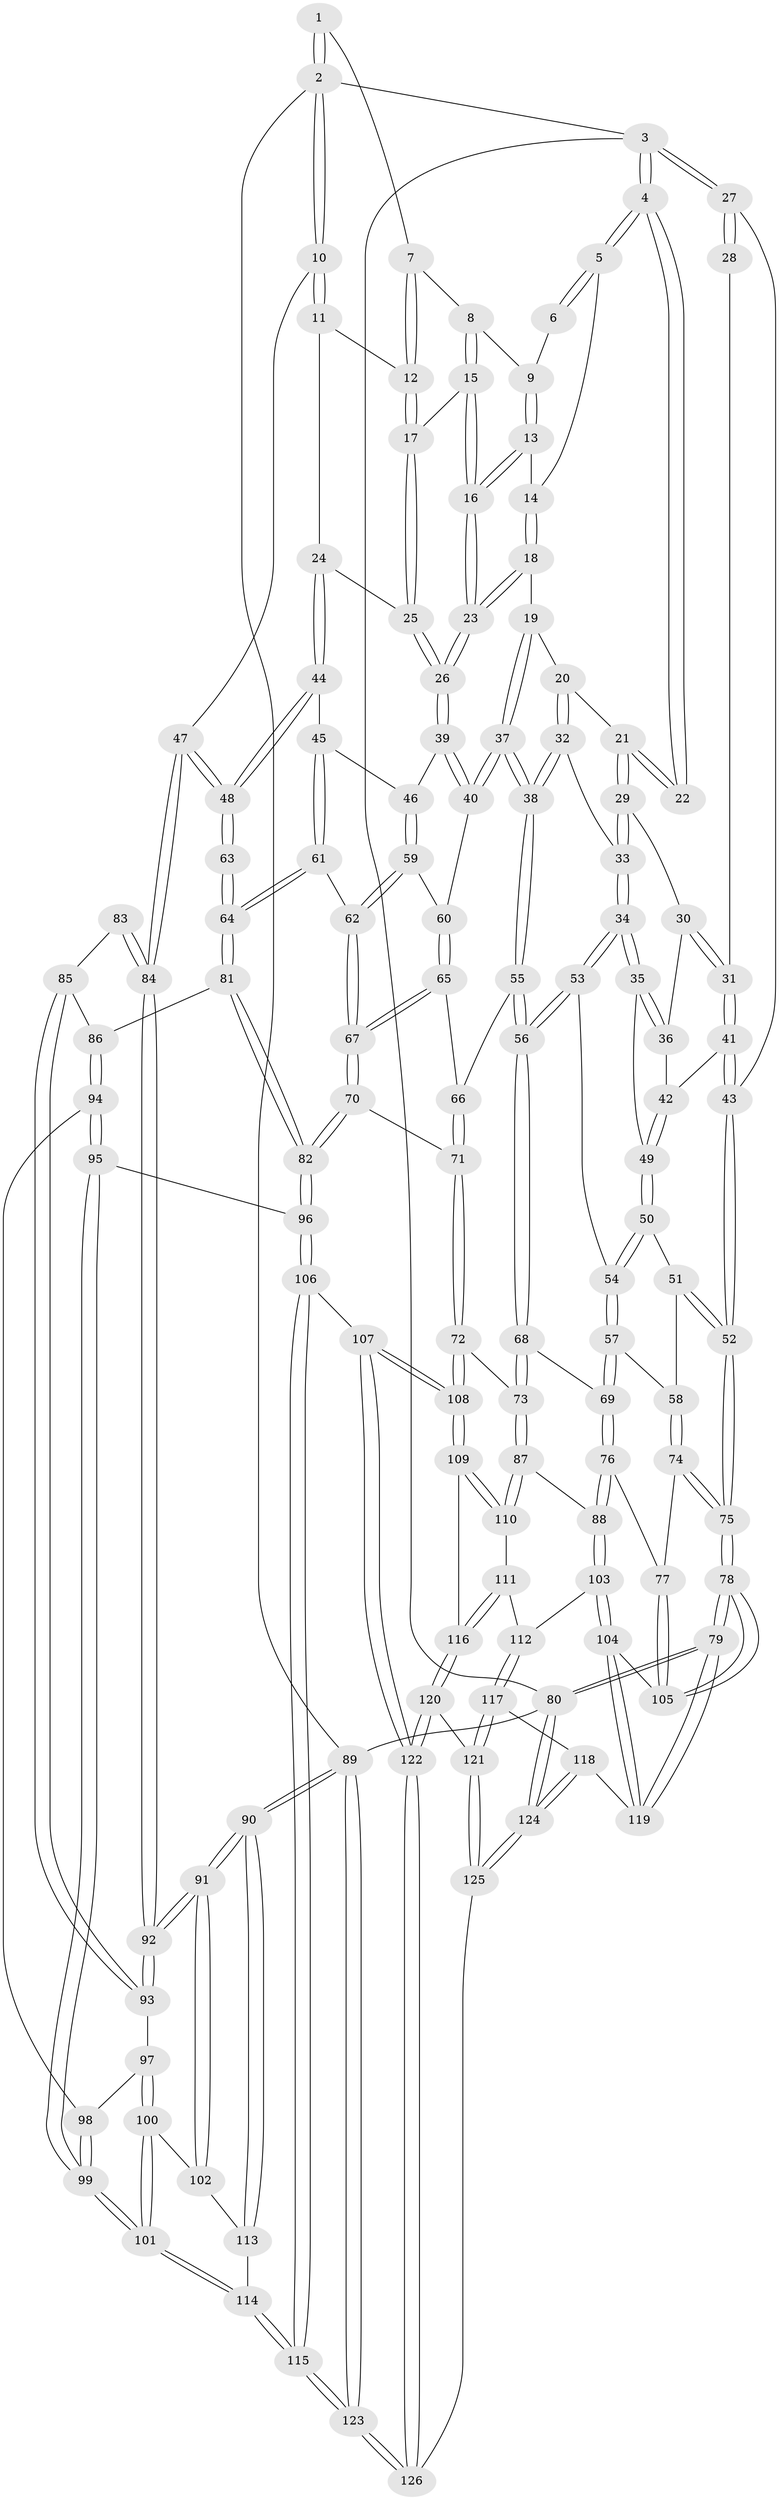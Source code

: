 // coarse degree distribution, {3: 0.08, 6: 0.05333333333333334, 8: 0.013333333333333334, 5: 0.37333333333333335, 4: 0.48}
// Generated by graph-tools (version 1.1) at 2025/52/02/27/25 19:52:38]
// undirected, 126 vertices, 312 edges
graph export_dot {
graph [start="1"]
  node [color=gray90,style=filled];
  1 [pos="+0.8411507022098498+0"];
  2 [pos="+1+0"];
  3 [pos="+0+0"];
  4 [pos="+0.2905815374479622+0"];
  5 [pos="+0.33727934487364974+0"];
  6 [pos="+0.5908974117656743+0"];
  7 [pos="+0.7576854570692199+0.05143312653908295"];
  8 [pos="+0.6775959380449612+0.05062972259340855"];
  9 [pos="+0.6616716116491104+0.020600836723349468"];
  10 [pos="+1+0"];
  11 [pos="+0.8849521817140515+0.06651668867580297"];
  12 [pos="+0.8146943807599347+0.08358083438755946"];
  13 [pos="+0.5436337859778991+0.10645377556356324"];
  14 [pos="+0.37326988463790073+0"];
  15 [pos="+0.6765675934936515+0.06180694157285085"];
  16 [pos="+0.5886633383174577+0.19532808710169858"];
  17 [pos="+0.750850648779808+0.16505226599884656"];
  18 [pos="+0.42568239475767355+0.19901170763267437"];
  19 [pos="+0.3992019814666239+0.22904763293494151"];
  20 [pos="+0.32785753772389603+0.22234004446810046"];
  21 [pos="+0.2003363086887316+0.08874823372985562"];
  22 [pos="+0.19579763313520435+0.06957572574518717"];
  23 [pos="+0.5894740424968566+0.22416056735854858"];
  24 [pos="+0.8518483163320323+0.24715126667450635"];
  25 [pos="+0.7450682089680705+0.20447021276552263"];
  26 [pos="+0.6177244752569806+0.2693084189858723"];
  27 [pos="+0+0.1122797099702983"];
  28 [pos="+0.08579868961546291+0.12082353198653606"];
  29 [pos="+0.19088938652132495+0.19554622973391864"];
  30 [pos="+0.15685413204279308+0.23159071012216748"];
  31 [pos="+0.04518117094962913+0.2617600366913026"];
  32 [pos="+0.26527283484964403+0.32103087159999266"];
  33 [pos="+0.24384816401102966+0.3189085533431845"];
  34 [pos="+0.18784941236519645+0.36061670252620714"];
  35 [pos="+0.1589872819983406+0.334799840056667"];
  36 [pos="+0.13612853366332164+0.28701003014931037"];
  37 [pos="+0.4085848288185297+0.3851075845256452"];
  38 [pos="+0.3925823468558432+0.4060069699768849"];
  39 [pos="+0.6173363894263807+0.2752129480995944"];
  40 [pos="+0.4626340400416297+0.363854255371487"];
  41 [pos="+0.03068593265080393+0.28372806665699773"];
  42 [pos="+0.03427886510425029+0.28621945569090923"];
  43 [pos="+0+0.3281114182553706"];
  44 [pos="+0.9233898882403655+0.33479983207799524"];
  45 [pos="+0.819329110703774+0.38697658834882376"];
  46 [pos="+0.642474666165751+0.3245207191439965"];
  47 [pos="+1+0.3718868563898024"];
  48 [pos="+1+0.37182963013781817"];
  49 [pos="+0.06469299069786721+0.3228733958790535"];
  50 [pos="+0.07862665125291232+0.368110288596474"];
  51 [pos="+0.042839815149714223+0.38636321144695135"];
  52 [pos="+0+0.35590238389760687"];
  53 [pos="+0.1681617686679721+0.4137931290562609"];
  54 [pos="+0.1420670149006969+0.4375072983581914"];
  55 [pos="+0.39064265381133045+0.42733296543494037"];
  56 [pos="+0.34000282344605776+0.476373161752638"];
  57 [pos="+0.12563546033903927+0.47205800720012864"];
  58 [pos="+0.07801118761468383+0.4913911212169658"];
  59 [pos="+0.6296435036651173+0.4287707295070872"];
  60 [pos="+0.5826128045217563+0.44999550915269143"];
  61 [pos="+0.7632170954819049+0.5250584222959045"];
  62 [pos="+0.671012049473488+0.49430477055388217"];
  63 [pos="+0.8164065387050892+0.5685786952242613"];
  64 [pos="+0.7840905050978944+0.5700344935168201"];
  65 [pos="+0.5307642331252274+0.4894828982686397"];
  66 [pos="+0.4149784737290601+0.44826967667054063"];
  67 [pos="+0.5656917845450876+0.6162240614052087"];
  68 [pos="+0.3283010642518529+0.501662596790244"];
  69 [pos="+0.2338298237374697+0.58441012199022"];
  70 [pos="+0.5526377352342121+0.674236574360759"];
  71 [pos="+0.49742032091217825+0.6848508970876654"];
  72 [pos="+0.46960530626957064+0.69906062577934"];
  73 [pos="+0.4424037367342322+0.7046380815889046"];
  74 [pos="+0+0.6135943705020784"];
  75 [pos="+0+0.6149927463942385"];
  76 [pos="+0.22621407091090182+0.6370224698412932"];
  77 [pos="+0.11177324917116875+0.6940615700308087"];
  78 [pos="+0+0.8969094835336722"];
  79 [pos="+0+1"];
  80 [pos="+0+1"];
  81 [pos="+0.7613534270159684+0.6355865203042799"];
  82 [pos="+0.629459169513862+0.7122904817340341"];
  83 [pos="+0.8573917648940634+0.5900771358375712"];
  84 [pos="+1+0.6260452494284555"];
  85 [pos="+0.9098123982500171+0.6657689651735015"];
  86 [pos="+0.7928194163536834+0.6685934158696059"];
  87 [pos="+0.39951101643871306+0.7278805494671542"];
  88 [pos="+0.3356746974696127+0.7258946878744189"];
  89 [pos="+1+1"];
  90 [pos="+1+1"];
  91 [pos="+1+0.7388698855262256"];
  92 [pos="+1+0.6360893184923608"];
  93 [pos="+0.9693529097162082+0.696989069349933"];
  94 [pos="+0.81193668339447+0.7028970929569827"];
  95 [pos="+0.8136851858245248+0.8028866766399825"];
  96 [pos="+0.6493338925790781+0.7669323823071992"];
  97 [pos="+0.9484497803022867+0.7128439361665811"];
  98 [pos="+0.9079510439075598+0.7253622995052739"];
  99 [pos="+0.8290317785157146+0.8214089514285247"];
  100 [pos="+0.9243016777694567+0.7917169856842433"];
  101 [pos="+0.8515316125051715+0.8803656339086655"];
  102 [pos="+0.9908373380171228+0.8250368423883748"];
  103 [pos="+0.24912480504518675+0.829941451510831"];
  104 [pos="+0.1822646209321726+0.8640760324175978"];
  105 [pos="+0.15742209631627263+0.8385675100347304"];
  106 [pos="+0.6485834226197126+0.7823289980883812"];
  107 [pos="+0.5483890351434171+0.9546183413988291"];
  108 [pos="+0.5371944156326165+0.9455307288458312"];
  109 [pos="+0.45129028224020634+0.9144643272357702"];
  110 [pos="+0.3998420810441579+0.8429515480900356"];
  111 [pos="+0.35052813995695276+0.882928878113248"];
  112 [pos="+0.3323192373877647+0.8885110992549531"];
  113 [pos="+0.9065240064833868+0.8763407207767722"];
  114 [pos="+0.8522719847930499+0.8867843253407363"];
  115 [pos="+0.8033621065674984+1"];
  116 [pos="+0.3860147617640151+0.9532280112635407"];
  117 [pos="+0.30823274289521907+0.9523280585559334"];
  118 [pos="+0.18369781824537193+0.9082651355842901"];
  119 [pos="+0.18152433569161092+0.9010800582991386"];
  120 [pos="+0.3490428025875462+0.9994997151480137"];
  121 [pos="+0.3429670890968792+1"];
  122 [pos="+0.5518261555561017+0.964404124873193"];
  123 [pos="+0.7804475162470158+1"];
  124 [pos="+0.13226795845892103+1"];
  125 [pos="+0.3222919740386497+1"];
  126 [pos="+0.6645237471468055+1"];
  1 -- 2;
  1 -- 2;
  1 -- 7;
  2 -- 3;
  2 -- 10;
  2 -- 10;
  2 -- 89;
  3 -- 4;
  3 -- 4;
  3 -- 27;
  3 -- 27;
  3 -- 80;
  4 -- 5;
  4 -- 5;
  4 -- 22;
  4 -- 22;
  5 -- 6;
  5 -- 6;
  5 -- 14;
  6 -- 9;
  7 -- 8;
  7 -- 12;
  7 -- 12;
  8 -- 9;
  8 -- 15;
  8 -- 15;
  9 -- 13;
  9 -- 13;
  10 -- 11;
  10 -- 11;
  10 -- 47;
  11 -- 12;
  11 -- 24;
  12 -- 17;
  12 -- 17;
  13 -- 14;
  13 -- 16;
  13 -- 16;
  14 -- 18;
  14 -- 18;
  15 -- 16;
  15 -- 16;
  15 -- 17;
  16 -- 23;
  16 -- 23;
  17 -- 25;
  17 -- 25;
  18 -- 19;
  18 -- 23;
  18 -- 23;
  19 -- 20;
  19 -- 37;
  19 -- 37;
  20 -- 21;
  20 -- 32;
  20 -- 32;
  21 -- 22;
  21 -- 22;
  21 -- 29;
  21 -- 29;
  23 -- 26;
  23 -- 26;
  24 -- 25;
  24 -- 44;
  24 -- 44;
  25 -- 26;
  25 -- 26;
  26 -- 39;
  26 -- 39;
  27 -- 28;
  27 -- 28;
  27 -- 43;
  28 -- 31;
  29 -- 30;
  29 -- 33;
  29 -- 33;
  30 -- 31;
  30 -- 31;
  30 -- 36;
  31 -- 41;
  31 -- 41;
  32 -- 33;
  32 -- 38;
  32 -- 38;
  33 -- 34;
  33 -- 34;
  34 -- 35;
  34 -- 35;
  34 -- 53;
  34 -- 53;
  35 -- 36;
  35 -- 36;
  35 -- 49;
  36 -- 42;
  37 -- 38;
  37 -- 38;
  37 -- 40;
  37 -- 40;
  38 -- 55;
  38 -- 55;
  39 -- 40;
  39 -- 40;
  39 -- 46;
  40 -- 60;
  41 -- 42;
  41 -- 43;
  41 -- 43;
  42 -- 49;
  42 -- 49;
  43 -- 52;
  43 -- 52;
  44 -- 45;
  44 -- 48;
  44 -- 48;
  45 -- 46;
  45 -- 61;
  45 -- 61;
  46 -- 59;
  46 -- 59;
  47 -- 48;
  47 -- 48;
  47 -- 84;
  47 -- 84;
  48 -- 63;
  48 -- 63;
  49 -- 50;
  49 -- 50;
  50 -- 51;
  50 -- 54;
  50 -- 54;
  51 -- 52;
  51 -- 52;
  51 -- 58;
  52 -- 75;
  52 -- 75;
  53 -- 54;
  53 -- 56;
  53 -- 56;
  54 -- 57;
  54 -- 57;
  55 -- 56;
  55 -- 56;
  55 -- 66;
  56 -- 68;
  56 -- 68;
  57 -- 58;
  57 -- 69;
  57 -- 69;
  58 -- 74;
  58 -- 74;
  59 -- 60;
  59 -- 62;
  59 -- 62;
  60 -- 65;
  60 -- 65;
  61 -- 62;
  61 -- 64;
  61 -- 64;
  62 -- 67;
  62 -- 67;
  63 -- 64;
  63 -- 64;
  64 -- 81;
  64 -- 81;
  65 -- 66;
  65 -- 67;
  65 -- 67;
  66 -- 71;
  66 -- 71;
  67 -- 70;
  67 -- 70;
  68 -- 69;
  68 -- 73;
  68 -- 73;
  69 -- 76;
  69 -- 76;
  70 -- 71;
  70 -- 82;
  70 -- 82;
  71 -- 72;
  71 -- 72;
  72 -- 73;
  72 -- 108;
  72 -- 108;
  73 -- 87;
  73 -- 87;
  74 -- 75;
  74 -- 75;
  74 -- 77;
  75 -- 78;
  75 -- 78;
  76 -- 77;
  76 -- 88;
  76 -- 88;
  77 -- 105;
  77 -- 105;
  78 -- 79;
  78 -- 79;
  78 -- 105;
  78 -- 105;
  79 -- 80;
  79 -- 80;
  79 -- 119;
  79 -- 119;
  80 -- 124;
  80 -- 124;
  80 -- 89;
  81 -- 82;
  81 -- 82;
  81 -- 86;
  82 -- 96;
  82 -- 96;
  83 -- 84;
  83 -- 84;
  83 -- 85;
  84 -- 92;
  84 -- 92;
  85 -- 86;
  85 -- 93;
  85 -- 93;
  86 -- 94;
  86 -- 94;
  87 -- 88;
  87 -- 110;
  87 -- 110;
  88 -- 103;
  88 -- 103;
  89 -- 90;
  89 -- 90;
  89 -- 123;
  89 -- 123;
  90 -- 91;
  90 -- 91;
  90 -- 113;
  90 -- 113;
  91 -- 92;
  91 -- 92;
  91 -- 102;
  91 -- 102;
  92 -- 93;
  92 -- 93;
  93 -- 97;
  94 -- 95;
  94 -- 95;
  94 -- 98;
  95 -- 96;
  95 -- 99;
  95 -- 99;
  96 -- 106;
  96 -- 106;
  97 -- 98;
  97 -- 100;
  97 -- 100;
  98 -- 99;
  98 -- 99;
  99 -- 101;
  99 -- 101;
  100 -- 101;
  100 -- 101;
  100 -- 102;
  101 -- 114;
  101 -- 114;
  102 -- 113;
  103 -- 104;
  103 -- 104;
  103 -- 112;
  104 -- 105;
  104 -- 119;
  104 -- 119;
  106 -- 107;
  106 -- 115;
  106 -- 115;
  107 -- 108;
  107 -- 108;
  107 -- 122;
  107 -- 122;
  108 -- 109;
  108 -- 109;
  109 -- 110;
  109 -- 110;
  109 -- 116;
  110 -- 111;
  111 -- 112;
  111 -- 116;
  111 -- 116;
  112 -- 117;
  112 -- 117;
  113 -- 114;
  114 -- 115;
  114 -- 115;
  115 -- 123;
  115 -- 123;
  116 -- 120;
  116 -- 120;
  117 -- 118;
  117 -- 121;
  117 -- 121;
  118 -- 119;
  118 -- 124;
  118 -- 124;
  120 -- 121;
  120 -- 122;
  120 -- 122;
  121 -- 125;
  121 -- 125;
  122 -- 126;
  122 -- 126;
  123 -- 126;
  123 -- 126;
  124 -- 125;
  124 -- 125;
  125 -- 126;
}
